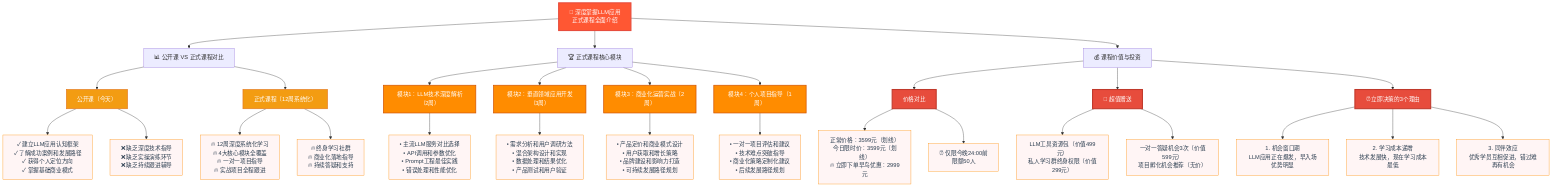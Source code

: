 graph TD
    A["🚀 深度掌握LLM应用<br/>正式课程全面介绍"] --> B["📊 公开课 VS 正式课程对比"]
    A --> C["🏆 正式课程核心模块"]
    A --> D["💰 课程价值与投资"]
    
    B --> B1["公开课（今天）"]
    B --> B2["正式课程（12周系统化）"]
    
    B1 --> B1a["✓ 建立LLM应用认知框架<br/>✓ 了解成功案例和发展路径<br/>✓ 获得个人定位方向<br/>✓ 掌握基础商业模式"]
    B1 --> B1b["❌ 缺乏深度技术指导<br/>❌ 缺乏实操演练环节<br/>❌ 缺乏持续跟进辅导"]
    
    B2 --> B2a["🔥 12周深度系统化学习<br/>🔥 4大核心模块全覆盖<br/>🔥 一对一项目指导<br/>🔥 实战项目全程跟进"]
    B2 --> B2b["🔥 终身学习社群<br/>🔥 商业化落地指导<br/>🔥 持续答疑和支持"]
    
    C --> C1["模块1：LLM技术深度解析（2周）"]
    C --> C2["模块2：垂直领域应用开发（3周）"]
    C --> C3["模块3：商业化运营实战（2周）"]
    C --> C4["模块4：个人项目指导（1周）"]
    
    C1 --> C1a["• 主流LLM服务对比选择<br/>• API调用和参数优化<br/>• Prompt工程最佳实践<br/>• 错误处理和性能优化"]
    
    C2 --> C2a["• 需求分析和用户调研方法<br/>• 混合架构设计和实现<br/>• 数据处理和结果优化<br/>• 产品测试和用户验证"]
    
    C3 --> C3a["• 产品定价和商业模式设计<br/>• 用户获取和增长策略<br/>• 品牌建设和影响力打造<br/>• 可持续发展路径规划"]
    
    C4 --> C4a["• 一对一项目评估和建议<br/>• 技术难点突破指导<br/>• 商业化策略定制化建议<br/>• 后续发展路径规划"]
    
    D --> D1["价格对比"]
    D --> D2["🎁 超值赠送"]
    D --> D3["⏰ 立即决策的3个理由"]
    
    D1 --> D1a["正常价格：3599元（划线）<br/>今日限时价：3599元（划线）<br/>🔥 立即下单早鸟优惠：2999元"]
    D1 --> D1b["⏰ 仅限今晚24:00前<br/>限额50人"]
    
    D2 --> D2a["LLM工具资源包（价值499元）<br/>私人学习群终身权限（价值299元）"]
    D2 --> D2b["一对一答疑机会3次（价值599元）<br/>项目孵化机会推荐（无价）"]
    
    D3 --> D3a["1. 机会窗口期<br/>LLM应用正在爆发，早入场优势明显"]
    D3 --> D3b["2. 学习成本递增<br/>技术发展快，现在学习成本最低"]
    D3 --> D3c["3. 同伴效应<br/>优秀学员互相促进，错过难再有机会"]
    
    classDef titleStyle fill:#ff5733,stroke:#e74c3c,stroke-width:3px,color:#fff
    classDef moduleStyle fill:#ff8c00,stroke:#d35400,stroke-width:2px,color:#fff
    classDef comparisonStyle fill:#f39c12,stroke:#e67e22,stroke-width:2px,color:#fff
    classDef offerStyle fill:#e74c3c,stroke:#c0392b,stroke-width:3px,color:#fff
    classDef contentStyle fill:#fff5f5,stroke:#ff8c00,stroke-width:1px,color:#2c3e50
    
    class A titleStyle
    class C1,C2,C3,C4 moduleStyle
    class B1,B2 comparisonStyle
    class D1,D2,D3 offerStyle
    class B1a,B1b,B2a,B2b,C1a,C2a,C3a,C4a,D1a,D1b,D2a,D2b,D3a,D3b,D3c contentStyle